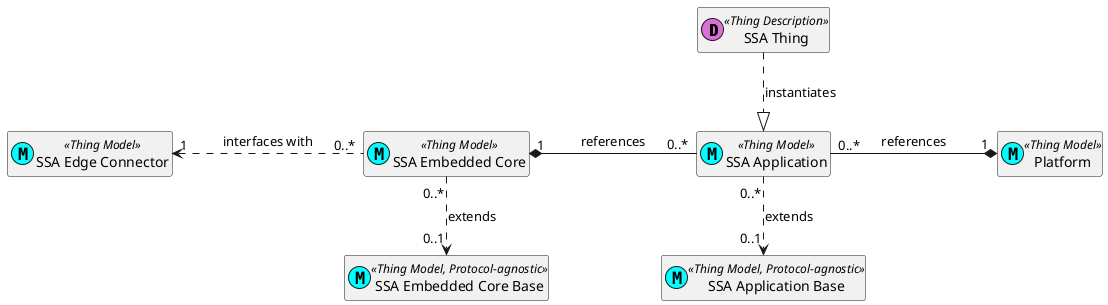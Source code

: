 @startuml

skinparam nodesep 100

class "SSA Thing" as ssat << (D, orchid) Thing Description >>

class "SSA Application Base" as abtm  << (M, cyan) Thing Model, Protocol-agnostic >>

class "SSA Application" as atm << (M, cyan) Thing Model >>

class "SSA Embedded Core Base" as rbtm << (M, cyan) Thing Model, Protocol-agnostic >>

class "SSA Embedded Core" as rtm << (M, cyan) Thing Model >>

class "Platform" as ptm << (M, cyan) Thing Model >>

class "SSA Edge Connector" as ectm << (M, cyan) Thing Model >>

ssat ..|> atm : instantiates
atm "0..*"..> "0..1" abtm : extends

atm "0..*" -right--* "1" ptm : references
atm "0..*" -left--* "1" rtm : references

rtm "0..*" ..> "0..1"rbtm : extends

rtm "0..*" -left..> "1" ectm : interfaces with

hide empty members

@enduml
